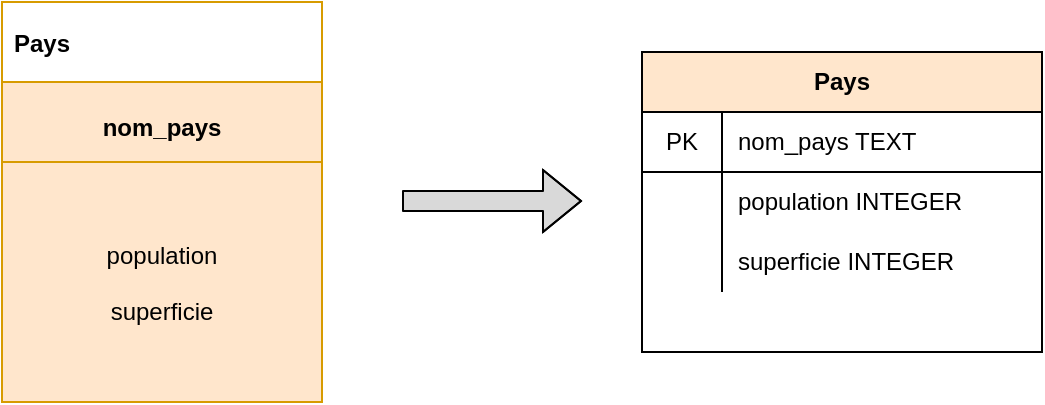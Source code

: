 <mxfile version="13.7.9" type="device"><diagram id="L83B19l6tdeafszcjUjL" name="Page-1"><mxGraphModel dx="1086" dy="966" grid="1" gridSize="10" guides="1" tooltips="1" connect="1" arrows="1" fold="1" page="1" pageScale="1" pageWidth="827" pageHeight="1169" math="0" shadow="0"><root><mxCell id="0"/><mxCell id="1" parent="0"/><mxCell id="CD4wOuos9Cf4kiePUOi6-1" value="" style="group;fillColor=#ffffff;" parent="1" vertex="1" connectable="0"><mxGeometry x="80" y="120" width="160" height="200" as="geometry"/></mxCell><mxCell id="CD4wOuos9Cf4kiePUOi6-2" value="" style="group" parent="CD4wOuos9Cf4kiePUOi6-1" vertex="1" connectable="0"><mxGeometry width="160" height="200" as="geometry"/></mxCell><mxCell id="CD4wOuos9Cf4kiePUOi6-3" value="" style="group;align=left;" parent="CD4wOuos9Cf4kiePUOi6-2" vertex="1" connectable="0"><mxGeometry width="160" height="200" as="geometry"/></mxCell><mxCell id="CD4wOuos9Cf4kiePUOi6-4" value="" style="rounded=0;whiteSpace=wrap;html=1;strokeColor=#000000;align=center;fillColor=none;" parent="CD4wOuos9Cf4kiePUOi6-3" vertex="1"><mxGeometry width="160" height="160" as="geometry"/></mxCell><mxCell id="CD4wOuos9Cf4kiePUOi6-5" value="Pays" style="text;align=left;verticalAlign=middle;spacingLeft=4;spacingRight=4;overflow=hidden;rotatable=0;points=[[0,0.5],[1,0.5]];portConstraint=eastwest;fontStyle=1;strokeColor=#d79b00;" parent="CD4wOuos9Cf4kiePUOi6-3" vertex="1"><mxGeometry width="160" height="40" as="geometry"/></mxCell><mxCell id="CD4wOuos9Cf4kiePUOi6-6" value="&#10;nom_pays&#10;" style="text;align=center;verticalAlign=middle;spacingLeft=4;spacingRight=4;overflow=hidden;rotatable=0;points=[[0,0.5],[1,0.5]];portConstraint=eastwest;fontStyle=1;fillColor=#ffe6cc;strokeColor=#d79b00;" parent="CD4wOuos9Cf4kiePUOi6-3" vertex="1"><mxGeometry y="40" width="160" height="40" as="geometry"/></mxCell><mxCell id="CD4wOuos9Cf4kiePUOi6-7" value="population&#10;&#10;superficie" style="text;align=center;verticalAlign=middle;spacingLeft=4;spacingRight=4;overflow=hidden;rotatable=0;points=[[0,0.5],[1,0.5]];portConstraint=eastwest;fontStyle=0;fillColor=#ffe6cc;strokeColor=#d79b00;" parent="CD4wOuos9Cf4kiePUOi6-3" vertex="1"><mxGeometry y="80" width="160" height="120" as="geometry"/></mxCell><mxCell id="CD4wOuos9Cf4kiePUOi6-8" value="" style="shape=flexArrow;endArrow=classic;html=1;fillColor=#D9D9D9;" parent="1" edge="1"><mxGeometry width="50" height="50" relative="1" as="geometry"><mxPoint x="280" y="219.5" as="sourcePoint"/><mxPoint x="370" y="219.5" as="targetPoint"/><Array as="points"><mxPoint x="300" y="219.5"/></Array></mxGeometry></mxCell><mxCell id="CD4wOuos9Cf4kiePUOi6-9" value="Pays" style="shape=table;html=1;whiteSpace=wrap;startSize=30;container=1;collapsible=0;childLayout=tableLayout;fixedRows=1;rowLines=0;fontStyle=1;align=center;fillColor=#FFE6CC;" parent="1" vertex="1"><mxGeometry x="400" y="145" width="200" height="150" as="geometry"/></mxCell><mxCell id="CD4wOuos9Cf4kiePUOi6-10" value="" style="shape=partialRectangle;html=1;whiteSpace=wrap;collapsible=0;dropTarget=0;pointerEvents=0;fillColor=none;top=0;left=0;bottom=1;right=0;points=[[0,0.5],[1,0.5]];portConstraint=eastwest;" parent="CD4wOuos9Cf4kiePUOi6-9" vertex="1"><mxGeometry y="30" width="200" height="30" as="geometry"/></mxCell><mxCell id="CD4wOuos9Cf4kiePUOi6-11" value="PK" style="shape=partialRectangle;html=1;whiteSpace=wrap;connectable=0;fillColor=none;top=0;left=0;bottom=0;right=0;overflow=hidden;" parent="CD4wOuos9Cf4kiePUOi6-10" vertex="1"><mxGeometry width="40" height="30" as="geometry"/></mxCell><mxCell id="CD4wOuos9Cf4kiePUOi6-12" value="nom_pays TEXT" style="shape=partialRectangle;html=1;whiteSpace=wrap;connectable=0;fillColor=none;top=0;left=0;bottom=0;right=0;align=left;spacingLeft=6;overflow=hidden;" parent="CD4wOuos9Cf4kiePUOi6-10" vertex="1"><mxGeometry x="40" width="160" height="30" as="geometry"/></mxCell><mxCell id="CD4wOuos9Cf4kiePUOi6-13" value="" style="shape=partialRectangle;html=1;whiteSpace=wrap;collapsible=0;dropTarget=0;pointerEvents=0;fillColor=none;top=0;left=0;bottom=0;right=0;points=[[0,0.5],[1,0.5]];portConstraint=eastwest;" parent="CD4wOuos9Cf4kiePUOi6-9" vertex="1"><mxGeometry y="60" width="200" height="30" as="geometry"/></mxCell><mxCell id="CD4wOuos9Cf4kiePUOi6-14" value="" style="shape=partialRectangle;html=1;whiteSpace=wrap;connectable=0;fillColor=none;top=0;left=0;bottom=0;right=0;overflow=hidden;" parent="CD4wOuos9Cf4kiePUOi6-13" vertex="1"><mxGeometry width="40" height="30" as="geometry"/></mxCell><mxCell id="CD4wOuos9Cf4kiePUOi6-15" value="population INTEGER" style="shape=partialRectangle;html=1;whiteSpace=wrap;connectable=0;fillColor=none;top=0;left=0;bottom=0;right=0;align=left;spacingLeft=6;overflow=hidden;" parent="CD4wOuos9Cf4kiePUOi6-13" vertex="1"><mxGeometry x="40" width="160" height="30" as="geometry"/></mxCell><mxCell id="CD4wOuos9Cf4kiePUOi6-16" value="" style="shape=partialRectangle;html=1;whiteSpace=wrap;collapsible=0;dropTarget=0;pointerEvents=0;fillColor=none;top=0;left=0;bottom=0;right=0;points=[[0,0.5],[1,0.5]];portConstraint=eastwest;" parent="CD4wOuos9Cf4kiePUOi6-9" vertex="1"><mxGeometry y="90" width="200" height="30" as="geometry"/></mxCell><mxCell id="CD4wOuos9Cf4kiePUOi6-17" value="" style="shape=partialRectangle;html=1;whiteSpace=wrap;connectable=0;fillColor=none;top=0;left=0;bottom=0;right=0;overflow=hidden;" parent="CD4wOuos9Cf4kiePUOi6-16" vertex="1"><mxGeometry width="40" height="30" as="geometry"/></mxCell><mxCell id="CD4wOuos9Cf4kiePUOi6-18" value="superficie INTEGER" style="shape=partialRectangle;html=1;whiteSpace=wrap;connectable=0;fillColor=none;top=0;left=0;bottom=0;right=0;align=left;spacingLeft=6;overflow=hidden;" parent="CD4wOuos9Cf4kiePUOi6-16" vertex="1"><mxGeometry x="40" width="160" height="30" as="geometry"/></mxCell></root></mxGraphModel></diagram></mxfile>
